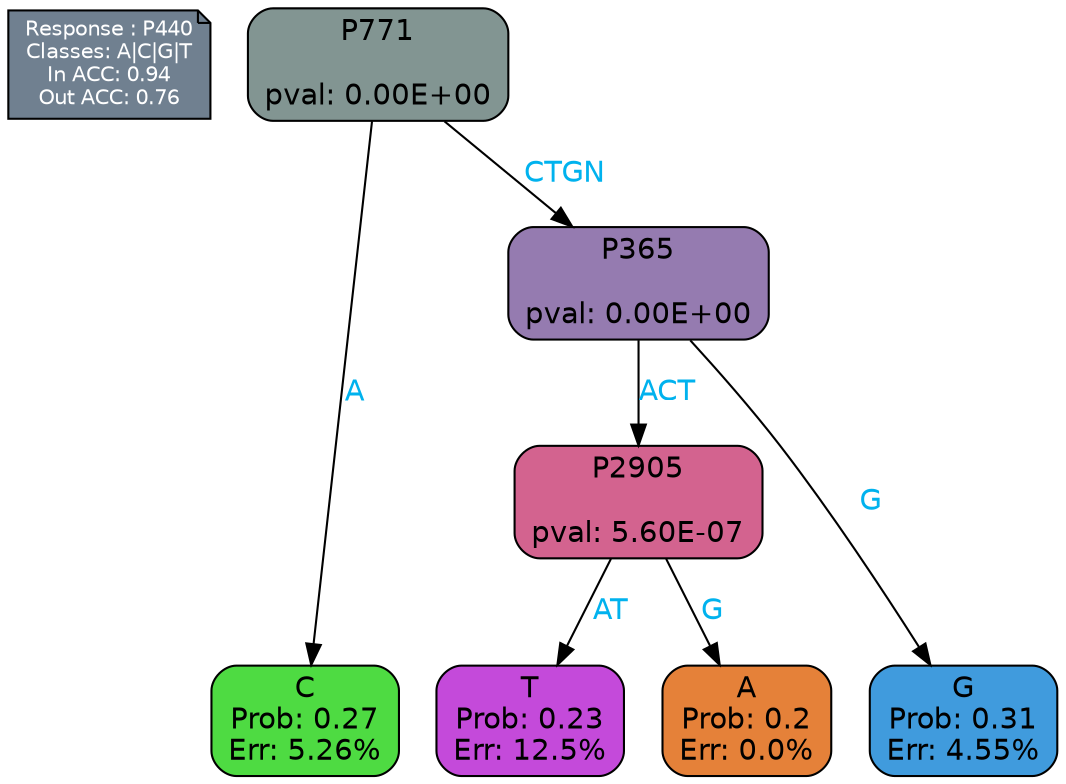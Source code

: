 digraph Tree {
node [shape=box, style="filled, rounded", color="black", fontname=helvetica] ;
graph [ranksep=equally, splines=polylines, bgcolor=transparent, dpi=600] ;
edge [fontname=helvetica] ;
LEGEND [label="Response : P440
Classes: A|C|G|T
In ACC: 0.94
Out ACC: 0.76
",shape=note,align=left,style=filled,fillcolor="slategray",fontcolor="white",fontsize=10];1 [label="P771

pval: 0.00E+00", fillcolor="#829592"] ;
2 [label="C
Prob: 0.27
Err: 5.26%", fillcolor="#4edb42"] ;
3 [label="P365

pval: 0.00E+00", fillcolor="#957bb0"] ;
4 [label="P2905

pval: 5.60E-07", fillcolor="#d3638f"] ;
5 [label="T
Prob: 0.23
Err: 12.5%", fillcolor="#c44ada"] ;
6 [label="A
Prob: 0.2
Err: 0.0%", fillcolor="#e58139"] ;
7 [label="G
Prob: 0.31
Err: 4.55%", fillcolor="#409bdd"] ;
1 -> 2 [label="A",fontcolor=deepskyblue2] ;
1 -> 3 [label="CTGN",fontcolor=deepskyblue2] ;
3 -> 4 [label="ACT",fontcolor=deepskyblue2] ;
3 -> 7 [label="G",fontcolor=deepskyblue2] ;
4 -> 5 [label="AT",fontcolor=deepskyblue2] ;
4 -> 6 [label="G",fontcolor=deepskyblue2] ;
{rank = same; 2;5;6;7;}{rank = same; LEGEND;1;}}